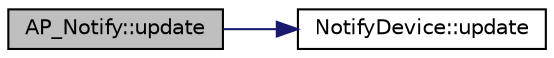 digraph "AP_Notify::update"
{
 // INTERACTIVE_SVG=YES
  edge [fontname="Helvetica",fontsize="10",labelfontname="Helvetica",labelfontsize="10"];
  node [fontname="Helvetica",fontsize="10",shape=record];
  rankdir="LR";
  Node1 [label="AP_Notify::update",height=0.2,width=0.4,color="black", fillcolor="grey75", style="filled" fontcolor="black"];
  Node1 -> Node2 [color="midnightblue",fontsize="10",style="solid",fontname="Helvetica"];
  Node2 [label="NotifyDevice::update",height=0.2,width=0.4,color="black", fillcolor="white", style="filled",URL="$classNotifyDevice.html#aff1aa508c273feabcf70db8f970c93b7"];
}

